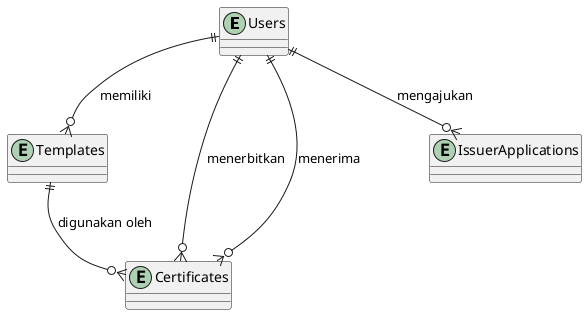 @startuml
entity Users
entity Templates
entity Certificates
entity IssuerApplications

Users ||--o{ Templates : "memiliki"
Users ||--o{ Certificates : "menerbitkan"
Users ||--o{ Certificates : "menerima"
Templates ||--o{ Certificates : "digunakan oleh"
Users ||--o{ IssuerApplications : "mengajukan"
@enduml 